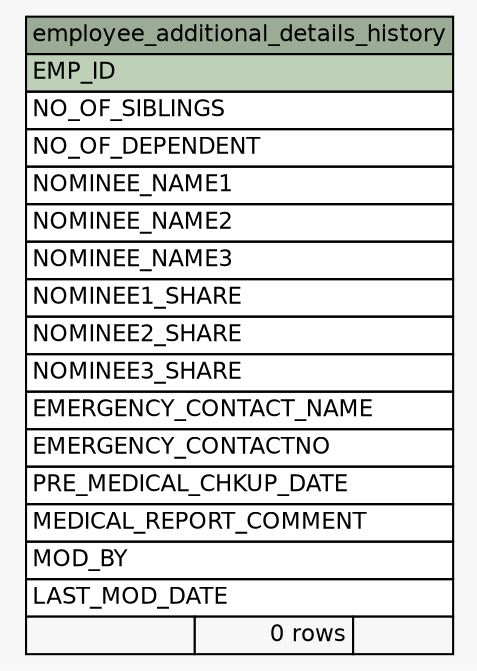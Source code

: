 // dot 2.38.0 on Windows 7 6.1
digraph "employee_additional_details_history" {
  graph [
    rankdir="RL"
    bgcolor="#f7f7f7"
  ];
  node [
    fontname="Helvetica"
    fontsize="11"
    shape="plaintext"
  ];
  edge [
    arrowsize="0.8"
  ];
  "employee_additional_details_history" [
    label=<
    <TABLE BORDER="0" CELLBORDER="1" CELLSPACING="0" BGCOLOR="#ffffff">
      <TR><TD PORT="employee_additional_details_history.heading" COLSPAN="3" BGCOLOR="#9bab96" ALIGN="CENTER">employee_additional_details_history</TD></TR>
      <TR><TD PORT="EMP_ID" COLSPAN="3" BGCOLOR="#bed1b8" ALIGN="LEFT">EMP_ID</TD></TR>
      <TR><TD PORT="NO_OF_SIBLINGS" COLSPAN="3" ALIGN="LEFT">NO_OF_SIBLINGS</TD></TR>
      <TR><TD PORT="NO_OF_DEPENDENT" COLSPAN="3" ALIGN="LEFT">NO_OF_DEPENDENT</TD></TR>
      <TR><TD PORT="NOMINEE_NAME1" COLSPAN="3" ALIGN="LEFT">NOMINEE_NAME1</TD></TR>
      <TR><TD PORT="NOMINEE_NAME2" COLSPAN="3" ALIGN="LEFT">NOMINEE_NAME2</TD></TR>
      <TR><TD PORT="NOMINEE_NAME3" COLSPAN="3" ALIGN="LEFT">NOMINEE_NAME3</TD></TR>
      <TR><TD PORT="NOMINEE1_SHARE" COLSPAN="3" ALIGN="LEFT">NOMINEE1_SHARE</TD></TR>
      <TR><TD PORT="NOMINEE2_SHARE" COLSPAN="3" ALIGN="LEFT">NOMINEE2_SHARE</TD></TR>
      <TR><TD PORT="NOMINEE3_SHARE" COLSPAN="3" ALIGN="LEFT">NOMINEE3_SHARE</TD></TR>
      <TR><TD PORT="EMERGENCY_CONTACT_NAME" COLSPAN="3" ALIGN="LEFT">EMERGENCY_CONTACT_NAME</TD></TR>
      <TR><TD PORT="EMERGENCY_CONTACTNO" COLSPAN="3" ALIGN="LEFT">EMERGENCY_CONTACTNO</TD></TR>
      <TR><TD PORT="PRE_MEDICAL_CHKUP_DATE" COLSPAN="3" ALIGN="LEFT">PRE_MEDICAL_CHKUP_DATE</TD></TR>
      <TR><TD PORT="MEDICAL_REPORT_COMMENT" COLSPAN="3" ALIGN="LEFT">MEDICAL_REPORT_COMMENT</TD></TR>
      <TR><TD PORT="MOD_BY" COLSPAN="3" ALIGN="LEFT">MOD_BY</TD></TR>
      <TR><TD PORT="LAST_MOD_DATE" COLSPAN="3" ALIGN="LEFT">LAST_MOD_DATE</TD></TR>
      <TR><TD ALIGN="LEFT" BGCOLOR="#f7f7f7">  </TD><TD ALIGN="RIGHT" BGCOLOR="#f7f7f7">0 rows</TD><TD ALIGN="RIGHT" BGCOLOR="#f7f7f7">  </TD></TR>
    </TABLE>>
    URL="tables/employee_additional_details_history.html#"
    tooltip="employee_additional_details_history"
  ];
}
